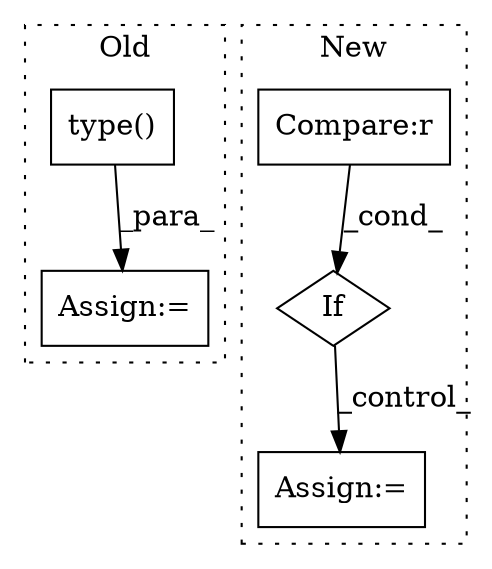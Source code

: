 digraph G {
subgraph cluster0 {
1 [label="type()" a="75" s="739,786" l="30,1" shape="box"];
5 [label="Assign:=" a="68" s="736" l="3" shape="box"];
label = "Old";
style="dotted";
}
subgraph cluster1 {
2 [label="If" a="96" s="1703" l="3" shape="diamond"];
3 [label="Compare:r" a="40" s="1706" l="15" shape="box"];
4 [label="Assign:=" a="68" s="1824" l="3" shape="box"];
label = "New";
style="dotted";
}
1 -> 5 [label="_para_"];
2 -> 4 [label="_control_"];
3 -> 2 [label="_cond_"];
}